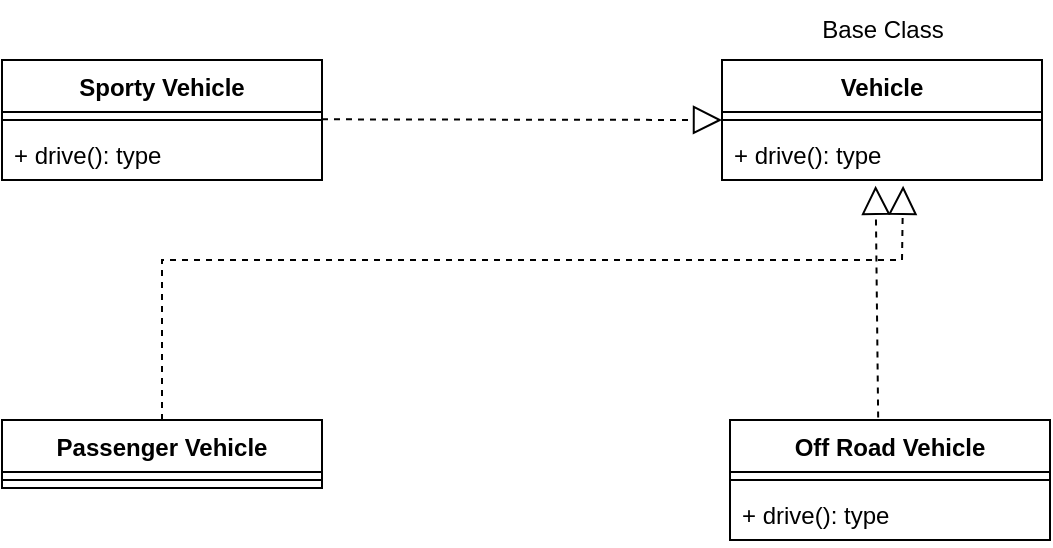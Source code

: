 <mxfile version="24.1.0" type="device">
  <diagram id="C5RBs43oDa-KdzZeNtuy" name="Page-1">
    <mxGraphModel dx="1066" dy="574" grid="1" gridSize="10" guides="1" tooltips="1" connect="1" arrows="1" fold="1" page="1" pageScale="1" pageWidth="827" pageHeight="1169" math="0" shadow="0">
      <root>
        <mxCell id="WIyWlLk6GJQsqaUBKTNV-0" />
        <mxCell id="WIyWlLk6GJQsqaUBKTNV-1" parent="WIyWlLk6GJQsqaUBKTNV-0" />
        <mxCell id="cVF6iELH-Dtu8i1IKD2F-0" value="Sporty Vehicle" style="swimlane;fontStyle=1;align=center;verticalAlign=top;childLayout=stackLayout;horizontal=1;startSize=26;horizontalStack=0;resizeParent=1;resizeParentMax=0;resizeLast=0;collapsible=1;marginBottom=0;whiteSpace=wrap;html=1;" vertex="1" parent="WIyWlLk6GJQsqaUBKTNV-1">
          <mxGeometry x="50" y="90" width="160" height="60" as="geometry" />
        </mxCell>
        <mxCell id="cVF6iELH-Dtu8i1IKD2F-2" value="" style="line;strokeWidth=1;fillColor=none;align=left;verticalAlign=middle;spacingTop=-1;spacingLeft=3;spacingRight=3;rotatable=0;labelPosition=right;points=[];portConstraint=eastwest;strokeColor=inherit;" vertex="1" parent="cVF6iELH-Dtu8i1IKD2F-0">
          <mxGeometry y="26" width="160" height="8" as="geometry" />
        </mxCell>
        <mxCell id="cVF6iELH-Dtu8i1IKD2F-3" value="+ drive(): type" style="text;strokeColor=none;fillColor=none;align=left;verticalAlign=top;spacingLeft=4;spacingRight=4;overflow=hidden;rotatable=0;points=[[0,0.5],[1,0.5]];portConstraint=eastwest;whiteSpace=wrap;html=1;" vertex="1" parent="cVF6iELH-Dtu8i1IKD2F-0">
          <mxGeometry y="34" width="160" height="26" as="geometry" />
        </mxCell>
        <mxCell id="cVF6iELH-Dtu8i1IKD2F-4" value="&lt;div&gt;&lt;span style=&quot;background-color: initial;&quot;&gt;Vehicle&lt;/span&gt;&lt;br&gt;&lt;/div&gt;" style="swimlane;fontStyle=1;align=center;verticalAlign=top;childLayout=stackLayout;horizontal=1;startSize=26;horizontalStack=0;resizeParent=1;resizeParentMax=0;resizeLast=0;collapsible=1;marginBottom=0;whiteSpace=wrap;html=1;" vertex="1" parent="WIyWlLk6GJQsqaUBKTNV-1">
          <mxGeometry x="410" y="90" width="160" height="60" as="geometry" />
        </mxCell>
        <mxCell id="cVF6iELH-Dtu8i1IKD2F-5" value="" style="line;strokeWidth=1;fillColor=none;align=left;verticalAlign=middle;spacingTop=-1;spacingLeft=3;spacingRight=3;rotatable=0;labelPosition=right;points=[];portConstraint=eastwest;strokeColor=inherit;" vertex="1" parent="cVF6iELH-Dtu8i1IKD2F-4">
          <mxGeometry y="26" width="160" height="8" as="geometry" />
        </mxCell>
        <mxCell id="cVF6iELH-Dtu8i1IKD2F-6" value="+ drive(): type" style="text;strokeColor=none;fillColor=none;align=left;verticalAlign=top;spacingLeft=4;spacingRight=4;overflow=hidden;rotatable=0;points=[[0,0.5],[1,0.5]];portConstraint=eastwest;whiteSpace=wrap;html=1;" vertex="1" parent="cVF6iELH-Dtu8i1IKD2F-4">
          <mxGeometry y="34" width="160" height="26" as="geometry" />
        </mxCell>
        <mxCell id="cVF6iELH-Dtu8i1IKD2F-7" value="Passenger Vehicle" style="swimlane;fontStyle=1;align=center;verticalAlign=top;childLayout=stackLayout;horizontal=1;startSize=26;horizontalStack=0;resizeParent=1;resizeParentMax=0;resizeLast=0;collapsible=1;marginBottom=0;whiteSpace=wrap;html=1;" vertex="1" parent="WIyWlLk6GJQsqaUBKTNV-1">
          <mxGeometry x="50" y="270" width="160" height="34" as="geometry" />
        </mxCell>
        <mxCell id="cVF6iELH-Dtu8i1IKD2F-8" value="" style="line;strokeWidth=1;fillColor=none;align=left;verticalAlign=middle;spacingTop=-1;spacingLeft=3;spacingRight=3;rotatable=0;labelPosition=right;points=[];portConstraint=eastwest;strokeColor=inherit;" vertex="1" parent="cVF6iELH-Dtu8i1IKD2F-7">
          <mxGeometry y="26" width="160" height="8" as="geometry" />
        </mxCell>
        <mxCell id="cVF6iELH-Dtu8i1IKD2F-10" value="Off Road&lt;span style=&quot;background-color: initial;&quot;&gt;&amp;nbsp;Vehicle&lt;/span&gt;" style="swimlane;fontStyle=1;align=center;verticalAlign=top;childLayout=stackLayout;horizontal=1;startSize=26;horizontalStack=0;resizeParent=1;resizeParentMax=0;resizeLast=0;collapsible=1;marginBottom=0;whiteSpace=wrap;html=1;" vertex="1" parent="WIyWlLk6GJQsqaUBKTNV-1">
          <mxGeometry x="414" y="270" width="160" height="60" as="geometry" />
        </mxCell>
        <mxCell id="cVF6iELH-Dtu8i1IKD2F-11" value="" style="line;strokeWidth=1;fillColor=none;align=left;verticalAlign=middle;spacingTop=-1;spacingLeft=3;spacingRight=3;rotatable=0;labelPosition=right;points=[];portConstraint=eastwest;strokeColor=inherit;" vertex="1" parent="cVF6iELH-Dtu8i1IKD2F-10">
          <mxGeometry y="26" width="160" height="8" as="geometry" />
        </mxCell>
        <mxCell id="cVF6iELH-Dtu8i1IKD2F-12" value="+ drive(): type" style="text;strokeColor=none;fillColor=none;align=left;verticalAlign=top;spacingLeft=4;spacingRight=4;overflow=hidden;rotatable=0;points=[[0,0.5],[1,0.5]];portConstraint=eastwest;whiteSpace=wrap;html=1;" vertex="1" parent="cVF6iELH-Dtu8i1IKD2F-10">
          <mxGeometry y="34" width="160" height="26" as="geometry" />
        </mxCell>
        <mxCell id="cVF6iELH-Dtu8i1IKD2F-13" value="" style="endArrow=block;dashed=1;endFill=0;endSize=12;html=1;rounded=0;entryX=0;entryY=0.5;entryDx=0;entryDy=0;entryPerimeter=0;" edge="1" parent="WIyWlLk6GJQsqaUBKTNV-1" target="cVF6iELH-Dtu8i1IKD2F-5">
          <mxGeometry width="160" relative="1" as="geometry">
            <mxPoint x="210" y="119.66" as="sourcePoint" />
            <mxPoint x="370" y="119.66" as="targetPoint" />
          </mxGeometry>
        </mxCell>
        <mxCell id="cVF6iELH-Dtu8i1IKD2F-14" value="" style="endArrow=block;dashed=1;endFill=0;endSize=12;html=1;rounded=0;exitX=0.5;exitY=0;exitDx=0;exitDy=0;entryX=0.566;entryY=1.111;entryDx=0;entryDy=0;entryPerimeter=0;" edge="1" parent="WIyWlLk6GJQsqaUBKTNV-1" source="cVF6iELH-Dtu8i1IKD2F-7" target="cVF6iELH-Dtu8i1IKD2F-6">
          <mxGeometry width="160" relative="1" as="geometry">
            <mxPoint x="140" y="220" as="sourcePoint" />
            <mxPoint x="500" y="170" as="targetPoint" />
            <Array as="points">
              <mxPoint x="130" y="190" />
              <mxPoint x="500" y="190" />
            </Array>
          </mxGeometry>
        </mxCell>
        <mxCell id="cVF6iELH-Dtu8i1IKD2F-15" value="" style="endArrow=block;dashed=1;endFill=0;endSize=12;html=1;rounded=0;entryX=0.48;entryY=1.111;entryDx=0;entryDy=0;entryPerimeter=0;exitX=0.463;exitY=-0.021;exitDx=0;exitDy=0;exitPerimeter=0;" edge="1" parent="WIyWlLk6GJQsqaUBKTNV-1" source="cVF6iELH-Dtu8i1IKD2F-10" target="cVF6iELH-Dtu8i1IKD2F-6">
          <mxGeometry width="160" relative="1" as="geometry">
            <mxPoint x="360" y="230" as="sourcePoint" />
            <mxPoint x="560" y="230.34" as="targetPoint" />
          </mxGeometry>
        </mxCell>
        <mxCell id="cVF6iELH-Dtu8i1IKD2F-16" value="Base Class" style="text;html=1;align=center;verticalAlign=middle;resizable=0;points=[];autosize=1;strokeColor=none;fillColor=none;" vertex="1" parent="WIyWlLk6GJQsqaUBKTNV-1">
          <mxGeometry x="450" y="60" width="80" height="30" as="geometry" />
        </mxCell>
      </root>
    </mxGraphModel>
  </diagram>
</mxfile>
